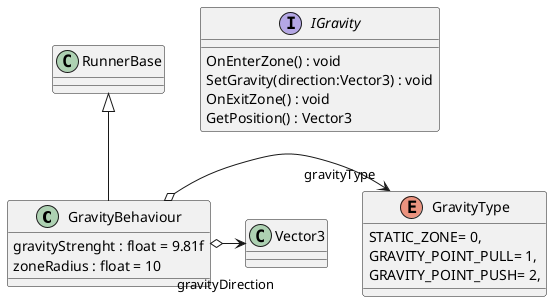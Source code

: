 @startuml
class GravityBehaviour {
    gravityStrenght : float = 9.81f
    zoneRadius : float = 10
}
enum GravityType {
    STATIC_ZONE= 0,
    GRAVITY_POINT_PULL= 1,
    GRAVITY_POINT_PUSH= 2,
}
interface IGravity {
    OnEnterZone() : void
    SetGravity(direction:Vector3) : void
    OnExitZone() : void
    GetPosition() : Vector3
}
RunnerBase <|-- GravityBehaviour
GravityBehaviour o-> "gravityType" GravityType
GravityBehaviour o-> "gravityDirection" Vector3
@enduml
